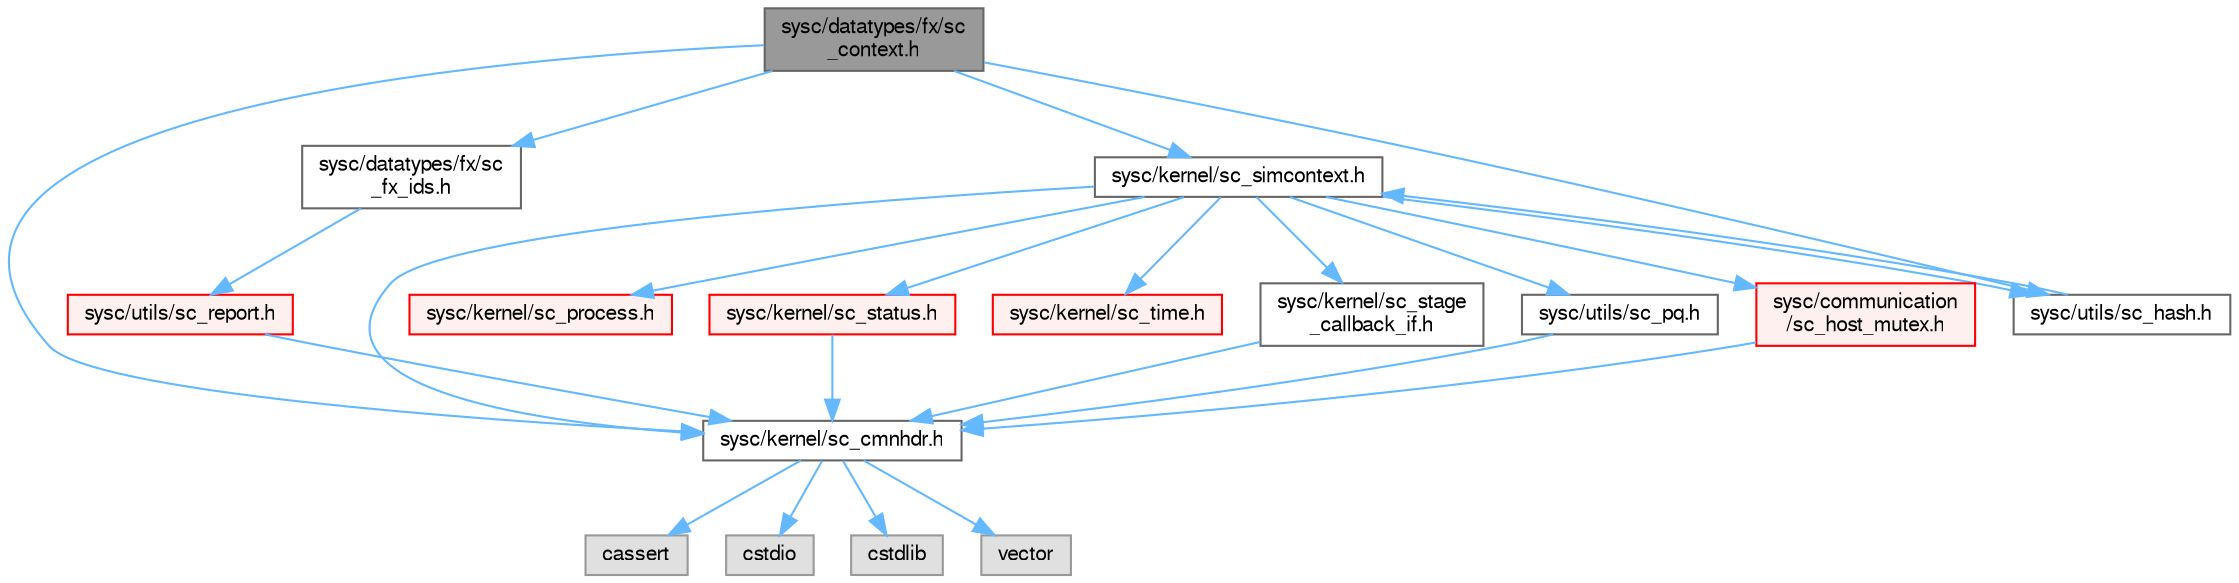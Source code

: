 digraph "sysc/datatypes/fx/sc_context.h"
{
 // LATEX_PDF_SIZE
  bgcolor="transparent";
  edge [fontname=FreeSans,fontsize=10,labelfontname=FreeSans,labelfontsize=10];
  node [fontname=FreeSans,fontsize=10,shape=box,height=0.2,width=0.4];
  Node1 [id="Node000001",label="sysc/datatypes/fx/sc\l_context.h",height=0.2,width=0.4,color="gray40", fillcolor="grey60", style="filled", fontcolor="black",tooltip=" "];
  Node1 -> Node2 [id="edge1_Node000001_Node000002",color="steelblue1",style="solid",tooltip=" "];
  Node2 [id="Node000002",label="sysc/kernel/sc_cmnhdr.h",height=0.2,width=0.4,color="grey40", fillcolor="white", style="filled",URL="$a00428.html",tooltip=" "];
  Node2 -> Node3 [id="edge2_Node000002_Node000003",color="steelblue1",style="solid",tooltip=" "];
  Node3 [id="Node000003",label="cassert",height=0.2,width=0.4,color="grey60", fillcolor="#E0E0E0", style="filled",tooltip=" "];
  Node2 -> Node4 [id="edge3_Node000002_Node000004",color="steelblue1",style="solid",tooltip=" "];
  Node4 [id="Node000004",label="cstdio",height=0.2,width=0.4,color="grey60", fillcolor="#E0E0E0", style="filled",tooltip=" "];
  Node2 -> Node5 [id="edge4_Node000002_Node000005",color="steelblue1",style="solid",tooltip=" "];
  Node5 [id="Node000005",label="cstdlib",height=0.2,width=0.4,color="grey60", fillcolor="#E0E0E0", style="filled",tooltip=" "];
  Node2 -> Node6 [id="edge5_Node000002_Node000006",color="steelblue1",style="solid",tooltip=" "];
  Node6 [id="Node000006",label="vector",height=0.2,width=0.4,color="grey60", fillcolor="#E0E0E0", style="filled",tooltip=" "];
  Node1 -> Node7 [id="edge6_Node000001_Node000007",color="steelblue1",style="solid",tooltip=" "];
  Node7 [id="Node000007",label="sysc/datatypes/fx/sc\l_fx_ids.h",height=0.2,width=0.4,color="grey40", fillcolor="white", style="filled",URL="$a00086.html",tooltip=" "];
  Node7 -> Node8 [id="edge7_Node000007_Node000008",color="steelblue1",style="solid",tooltip=" "];
  Node8 [id="Node000008",label="sysc/utils/sc_report.h",height=0.2,width=0.4,color="red", fillcolor="#FFF0F0", style="filled",URL="$a00212.html",tooltip=" "];
  Node8 -> Node2 [id="edge8_Node000008_Node000002",color="steelblue1",style="solid",tooltip=" "];
  Node1 -> Node12 [id="edge9_Node000001_Node000012",color="steelblue1",style="solid",tooltip=" "];
  Node12 [id="Node000012",label="sysc/kernel/sc_simcontext.h",height=0.2,width=0.4,color="grey40", fillcolor="white", style="filled",URL="$a00377.html",tooltip=" "];
  Node12 -> Node2 [id="edge10_Node000012_Node000002",color="steelblue1",style="solid",tooltip=" "];
  Node12 -> Node13 [id="edge11_Node000012_Node000013",color="steelblue1",style="solid",tooltip=" "];
  Node13 [id="Node000013",label="sysc/kernel/sc_process.h",height=0.2,width=0.4,color="red", fillcolor="#FFF0F0", style="filled",URL="$a00437.html",tooltip=" "];
  Node12 -> Node23 [id="edge12_Node000012_Node000023",color="steelblue1",style="solid",tooltip=" "];
  Node23 [id="Node000023",label="sysc/kernel/sc_status.h",height=0.2,width=0.4,color="red", fillcolor="#FFF0F0", style="filled",URL="$a00440.html",tooltip=" "];
  Node23 -> Node2 [id="edge13_Node000023_Node000002",color="steelblue1",style="solid",tooltip=" "];
  Node12 -> Node25 [id="edge14_Node000012_Node000025",color="steelblue1",style="solid",tooltip=" "];
  Node25 [id="Node000025",label="sysc/kernel/sc_time.h",height=0.2,width=0.4,color="red", fillcolor="#FFF0F0", style="filled",URL="$a00365.html",tooltip=" "];
  Node12 -> Node44 [id="edge15_Node000012_Node000044",color="steelblue1",style="solid",tooltip=" "];
  Node44 [id="Node000044",label="sysc/kernel/sc_stage\l_callback_if.h",height=0.2,width=0.4,color="grey40", fillcolor="white", style="filled",URL="$a00392.html",tooltip=" "];
  Node44 -> Node2 [id="edge16_Node000044_Node000002",color="steelblue1",style="solid",tooltip=" "];
  Node12 -> Node45 [id="edge17_Node000012_Node000045",color="steelblue1",style="solid",tooltip=" "];
  Node45 [id="Node000045",label="sysc/utils/sc_hash.h",height=0.2,width=0.4,color="grey40", fillcolor="white", style="filled",URL="$a00224.html",tooltip=" "];
  Node45 -> Node12 [id="edge18_Node000045_Node000012",color="steelblue1",style="solid",tooltip=" "];
  Node12 -> Node46 [id="edge19_Node000012_Node000046",color="steelblue1",style="solid",tooltip=" "];
  Node46 [id="Node000046",label="sysc/utils/sc_pq.h",height=0.2,width=0.4,color="grey40", fillcolor="white", style="filled",URL="$a00197.html",tooltip=" "];
  Node46 -> Node2 [id="edge20_Node000046_Node000002",color="steelblue1",style="solid",tooltip=" "];
  Node12 -> Node47 [id="edge21_Node000012_Node000047",color="steelblue1",style="solid",tooltip=" "];
  Node47 [id="Node000047",label="sysc/communication\l/sc_host_mutex.h",height=0.2,width=0.4,color="red", fillcolor="#FFF0F0", style="filled",URL="$a00311.html",tooltip=" "];
  Node47 -> Node2 [id="edge22_Node000047_Node000002",color="steelblue1",style="solid",tooltip=" "];
  Node1 -> Node45 [id="edge23_Node000001_Node000045",color="steelblue1",style="solid",tooltip=" "];
}
